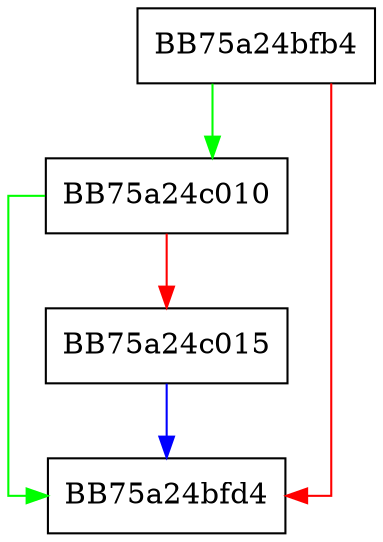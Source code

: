 digraph LocalHeader {
  node [shape="box"];
  graph [splines=ortho];
  BB75a24bfb4 -> BB75a24c010 [color="green"];
  BB75a24bfb4 -> BB75a24bfd4 [color="red"];
  BB75a24c010 -> BB75a24bfd4 [color="green"];
  BB75a24c010 -> BB75a24c015 [color="red"];
  BB75a24c015 -> BB75a24bfd4 [color="blue"];
}